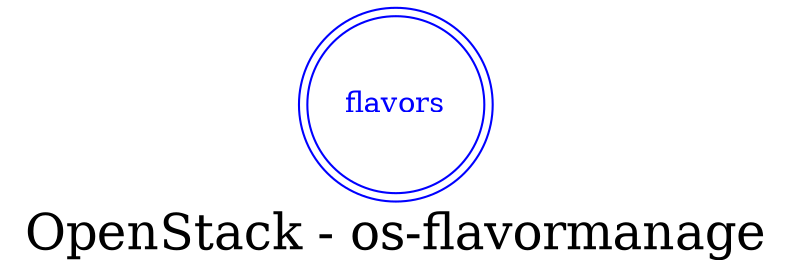 digraph LexiconGraph {
graph[label="OpenStack - os-flavormanage", fontsize=24]
splines=true
"flavors" [color=blue, fontcolor=blue, shape=doublecircle]
}
